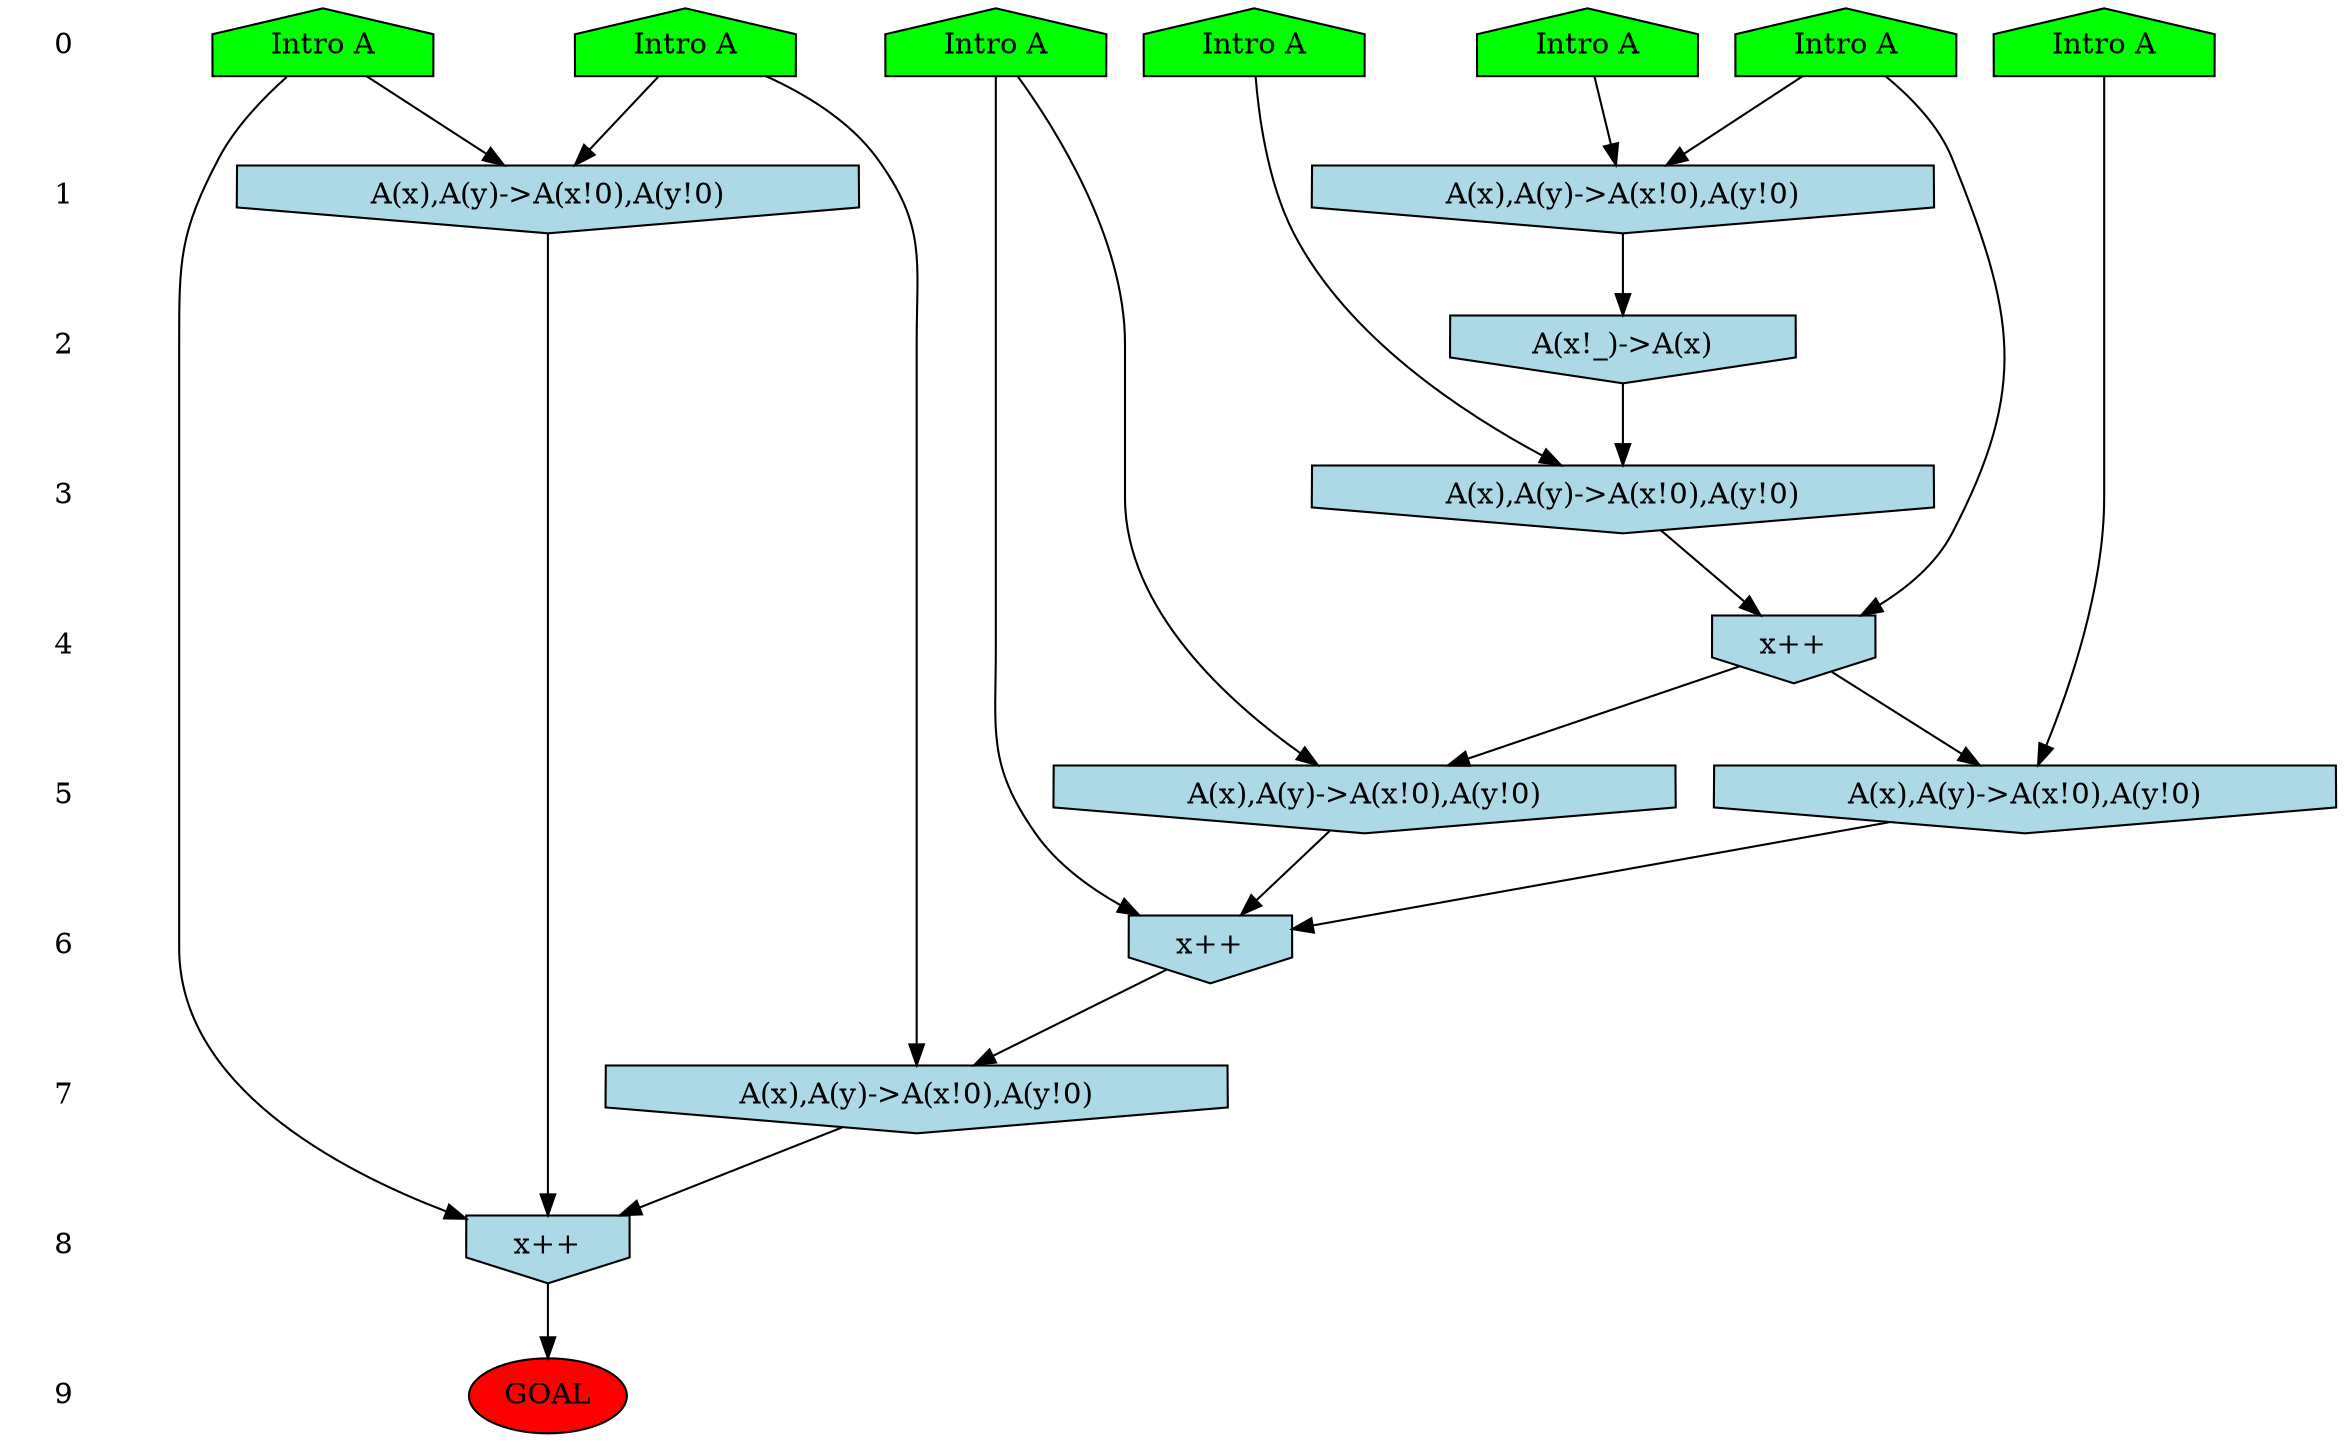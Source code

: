 /* Compression of 1 causal flows obtained in average at 2.686009E+00 t.u */
/* Compressed causal flows were: [837] */
digraph G{
 ranksep=.5 ; 
{ rank = same ; "0" [shape=plaintext] ; node_1 [label ="Intro A", shape=house, style=filled, fillcolor=green] ;
node_2 [label ="Intro A", shape=house, style=filled, fillcolor=green] ;
node_3 [label ="Intro A", shape=house, style=filled, fillcolor=green] ;
node_4 [label ="Intro A", shape=house, style=filled, fillcolor=green] ;
node_5 [label ="Intro A", shape=house, style=filled, fillcolor=green] ;
node_6 [label ="Intro A", shape=house, style=filled, fillcolor=green] ;
node_7 [label ="Intro A", shape=house, style=filled, fillcolor=green] ;
}
{ rank = same ; "1" [shape=plaintext] ; node_8 [label="A(x),A(y)->A(x!0),A(y!0)", shape=invhouse, style=filled, fillcolor = lightblue] ;
node_15 [label="A(x),A(y)->A(x!0),A(y!0)", shape=invhouse, style=filled, fillcolor = lightblue] ;
}
{ rank = same ; "2" [shape=plaintext] ; node_9 [label="A(x!_)->A(x)", shape=invhouse, style=filled, fillcolor = lightblue] ;
}
{ rank = same ; "3" [shape=plaintext] ; node_10 [label="A(x),A(y)->A(x!0),A(y!0)", shape=invhouse, style=filled, fillcolor = lightblue] ;
}
{ rank = same ; "4" [shape=plaintext] ; node_11 [label="x++", shape=invhouse, style=filled, fillcolor = lightblue] ;
}
{ rank = same ; "5" [shape=plaintext] ; node_12 [label="A(x),A(y)->A(x!0),A(y!0)", shape=invhouse, style=filled, fillcolor = lightblue] ;
node_13 [label="A(x),A(y)->A(x!0),A(y!0)", shape=invhouse, style=filled, fillcolor = lightblue] ;
}
{ rank = same ; "6" [shape=plaintext] ; node_14 [label="x++", shape=invhouse, style=filled, fillcolor = lightblue] ;
}
{ rank = same ; "7" [shape=plaintext] ; node_16 [label="A(x),A(y)->A(x!0),A(y!0)", shape=invhouse, style=filled, fillcolor = lightblue] ;
}
{ rank = same ; "8" [shape=plaintext] ; node_17 [label="x++", shape=invhouse, style=filled, fillcolor = lightblue] ;
}
{ rank = same ; "9" [shape=plaintext] ; node_18 [label ="GOAL", style=filled, fillcolor=red] ;
}
"0" -> "1" [style="invis"]; 
"1" -> "2" [style="invis"]; 
"2" -> "3" [style="invis"]; 
"3" -> "4" [style="invis"]; 
"4" -> "5" [style="invis"]; 
"5" -> "6" [style="invis"]; 
"6" -> "7" [style="invis"]; 
"7" -> "8" [style="invis"]; 
"8" -> "9" [style="invis"]; 
node_3 -> node_8
node_5 -> node_8
node_8 -> node_9
node_2 -> node_10
node_9 -> node_10
node_5 -> node_11
node_10 -> node_11
node_6 -> node_12
node_11 -> node_12
node_4 -> node_13
node_11 -> node_13
node_4 -> node_14
node_12 -> node_14
node_13 -> node_14
node_1 -> node_15
node_7 -> node_15
node_1 -> node_16
node_14 -> node_16
node_7 -> node_17
node_15 -> node_17
node_16 -> node_17
node_17 -> node_18
}
/*
 Dot generation time: 0.000000
*/